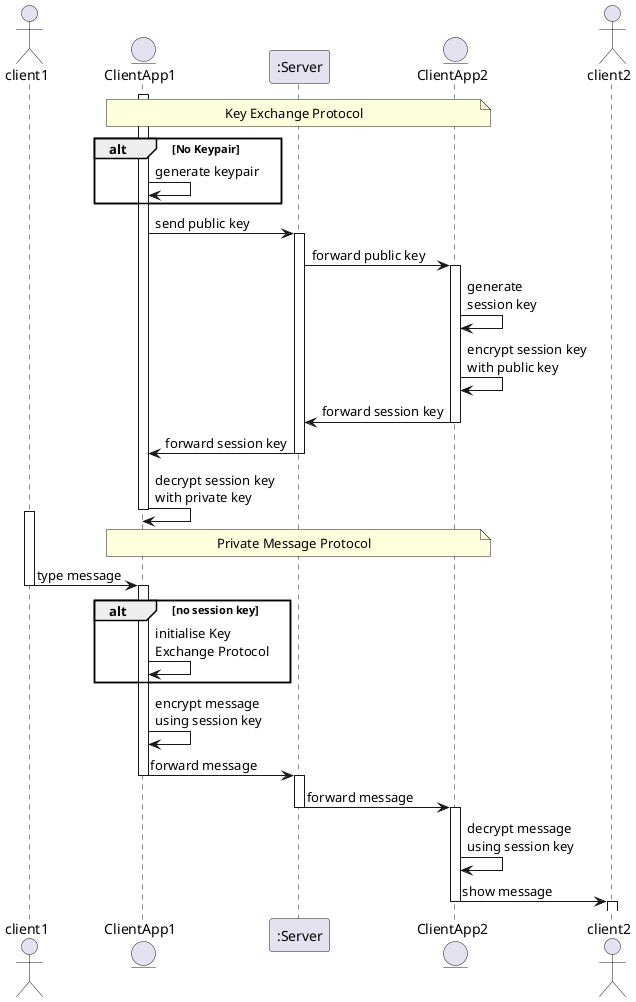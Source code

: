 @startuml
actor "client1" as Client1
entity "ClientApp1" as App1
participant ":Server" as Server
entity "ClientApp2" as App2
actor "client2" as Client2

note over App1, App2: Key Exchange Protocol



activate App1
alt No Keypair
App1 -> App1: generate keypair
end
App1 -> Server: send public key
activate Server
Server -> App2: forward public key
activate App2
App2 -> App2: generate \nsession key
App2 -> App2: encrypt session key \nwith public key
App2 -> Server: forward session key
deactivate App2
Server -> App1: forward session key
deactivate Server
App1 -> App1: decrypt session key \nwith private key





note over App1, App2: Private Message Protocol
activate Client1
deactivate App1
Client1 -> App1: type message
deactivate Client1

activate App1

alt no session key
App1 -> App1: initialise Key \nExchange Protocol
end

App1 -> App1: encrypt message\nusing session key
App1 -> Server: forward message
deactivate App1

activate Server
Server -> App2: forward message
deactivate Server

activate App2
App2 -> App2: decrypt message\nusing session key
App2 -> Client2: show message
deactivate App2

activate Client2
deactivate Client2

@enduml
